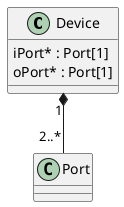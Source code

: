 @startuml
class Device{
  iPort* : Port[1]
  oPort* : Port[1]
}
Device "1" *-- "2..*" Port 
@enduml

